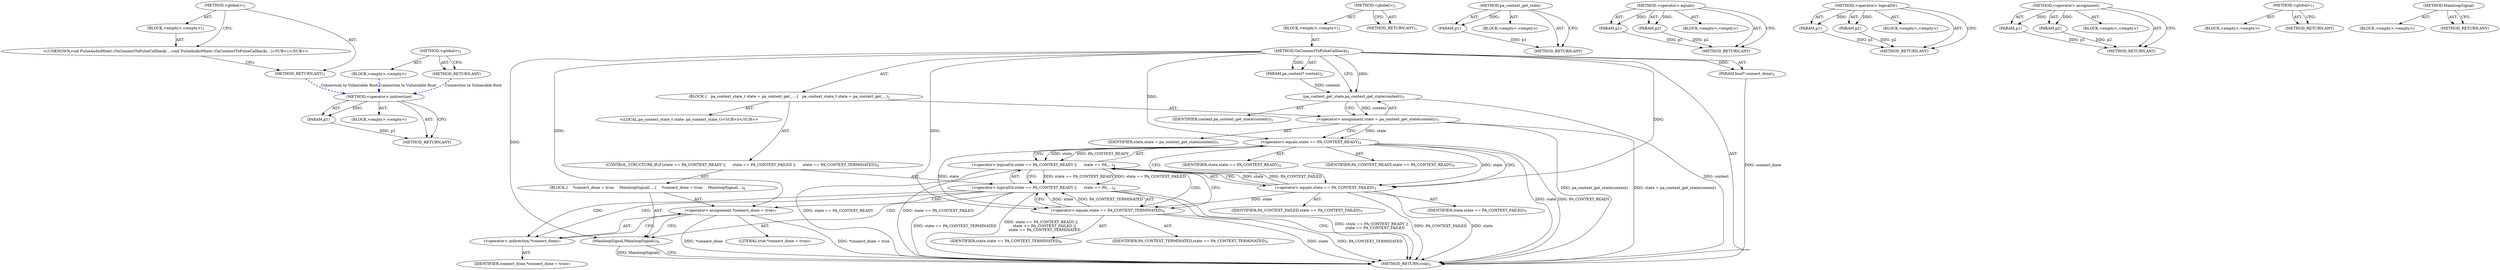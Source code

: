 digraph "&lt;global&gt;" {
vulnerable_77 [label=<(METHOD,&lt;operator&gt;.indirection)>];
vulnerable_78 [label=<(PARAM,p1)>];
vulnerable_79 [label=<(BLOCK,&lt;empty&gt;,&lt;empty&gt;)>];
vulnerable_80 [label=<(METHOD_RETURN,ANY)>];
vulnerable_6 [label=<(METHOD,&lt;global&gt;)<SUB>1</SUB>>];
vulnerable_7 [label=<(BLOCK,&lt;empty&gt;,&lt;empty&gt;)<SUB>1</SUB>>];
vulnerable_8 [label=<(METHOD,OnConnectToPulseCallback)<SUB>1</SUB>>];
vulnerable_9 [label=<(PARAM,pa_context* context)<SUB>2</SUB>>];
vulnerable_10 [label=<(PARAM,bool* connect_done)<SUB>2</SUB>>];
vulnerable_11 [label=<(BLOCK,{
   pa_context_state_t state = pa_context_get_...,{
   pa_context_state_t state = pa_context_get_...)<SUB>2</SUB>>];
vulnerable_12 [label="<(LOCAL,pa_context_state_t state: pa_context_state_t)<SUB>3</SUB>>"];
vulnerable_13 [label=<(&lt;operator&gt;.assignment,state = pa_context_get_state(context))<SUB>3</SUB>>];
vulnerable_14 [label=<(IDENTIFIER,state,state = pa_context_get_state(context))<SUB>3</SUB>>];
vulnerable_15 [label=<(pa_context_get_state,pa_context_get_state(context))<SUB>3</SUB>>];
vulnerable_16 [label=<(IDENTIFIER,context,pa_context_get_state(context))<SUB>3</SUB>>];
vulnerable_17 [label=<(CONTROL_STRUCTURE,IF,if (state == PA_CONTEXT_READY ||
      state == PA_CONTEXT_FAILED ||
      state == PA_CONTEXT_TERMINATED))<SUB>4</SUB>>];
vulnerable_18 [label=<(&lt;operator&gt;.logicalOr,state == PA_CONTEXT_READY ||
      state == PA_...)<SUB>4</SUB>>];
vulnerable_19 [label=<(&lt;operator&gt;.logicalOr,state == PA_CONTEXT_READY ||
      state == PA_...)<SUB>4</SUB>>];
vulnerable_20 [label=<(&lt;operator&gt;.equals,state == PA_CONTEXT_READY)<SUB>4</SUB>>];
vulnerable_21 [label=<(IDENTIFIER,state,state == PA_CONTEXT_READY)<SUB>4</SUB>>];
vulnerable_22 [label=<(IDENTIFIER,PA_CONTEXT_READY,state == PA_CONTEXT_READY)<SUB>4</SUB>>];
vulnerable_23 [label=<(&lt;operator&gt;.equals,state == PA_CONTEXT_FAILED)<SUB>5</SUB>>];
vulnerable_24 [label=<(IDENTIFIER,state,state == PA_CONTEXT_FAILED)<SUB>5</SUB>>];
vulnerable_25 [label=<(IDENTIFIER,PA_CONTEXT_FAILED,state == PA_CONTEXT_FAILED)<SUB>5</SUB>>];
vulnerable_26 [label=<(&lt;operator&gt;.equals,state == PA_CONTEXT_TERMINATED)<SUB>6</SUB>>];
vulnerable_27 [label=<(IDENTIFIER,state,state == PA_CONTEXT_TERMINATED)<SUB>6</SUB>>];
vulnerable_28 [label=<(IDENTIFIER,PA_CONTEXT_TERMINATED,state == PA_CONTEXT_TERMINATED)<SUB>6</SUB>>];
vulnerable_29 [label=<(BLOCK,{
    *connect_done = true;
    MainloopSignal(...,{
    *connect_done = true;
    MainloopSignal(...)<SUB>6</SUB>>];
vulnerable_30 [label=<(&lt;operator&gt;.assignment,*connect_done = true)<SUB>7</SUB>>];
vulnerable_31 [label=<(&lt;operator&gt;.indirection,*connect_done)<SUB>7</SUB>>];
vulnerable_32 [label=<(IDENTIFIER,connect_done,*connect_done = true)<SUB>7</SUB>>];
vulnerable_33 [label=<(LITERAL,true,*connect_done = true)<SUB>7</SUB>>];
vulnerable_34 [label=<(MainloopSignal,MainloopSignal())<SUB>8</SUB>>];
vulnerable_35 [label=<(METHOD_RETURN,void)<SUB>1</SUB>>];
vulnerable_37 [label=<(METHOD_RETURN,ANY)<SUB>1</SUB>>];
vulnerable_63 [label=<(METHOD,pa_context_get_state)>];
vulnerable_64 [label=<(PARAM,p1)>];
vulnerable_65 [label=<(BLOCK,&lt;empty&gt;,&lt;empty&gt;)>];
vulnerable_66 [label=<(METHOD_RETURN,ANY)>];
vulnerable_72 [label=<(METHOD,&lt;operator&gt;.equals)>];
vulnerable_73 [label=<(PARAM,p1)>];
vulnerable_74 [label=<(PARAM,p2)>];
vulnerable_75 [label=<(BLOCK,&lt;empty&gt;,&lt;empty&gt;)>];
vulnerable_76 [label=<(METHOD_RETURN,ANY)>];
vulnerable_67 [label=<(METHOD,&lt;operator&gt;.logicalOr)>];
vulnerable_68 [label=<(PARAM,p1)>];
vulnerable_69 [label=<(PARAM,p2)>];
vulnerable_70 [label=<(BLOCK,&lt;empty&gt;,&lt;empty&gt;)>];
vulnerable_71 [label=<(METHOD_RETURN,ANY)>];
vulnerable_58 [label=<(METHOD,&lt;operator&gt;.assignment)>];
vulnerable_59 [label=<(PARAM,p1)>];
vulnerable_60 [label=<(PARAM,p2)>];
vulnerable_61 [label=<(BLOCK,&lt;empty&gt;,&lt;empty&gt;)>];
vulnerable_62 [label=<(METHOD_RETURN,ANY)>];
vulnerable_52 [label=<(METHOD,&lt;global&gt;)<SUB>1</SUB>>];
vulnerable_53 [label=<(BLOCK,&lt;empty&gt;,&lt;empty&gt;)>];
vulnerable_54 [label=<(METHOD_RETURN,ANY)>];
vulnerable_81 [label=<(METHOD,MainloopSignal)>];
vulnerable_82 [label=<(BLOCK,&lt;empty&gt;,&lt;empty&gt;)>];
vulnerable_83 [label=<(METHOD_RETURN,ANY)>];
fixed_6 [label=<(METHOD,&lt;global&gt;)<SUB>1</SUB>>];
fixed_7 [label=<(BLOCK,&lt;empty&gt;,&lt;empty&gt;)<SUB>1</SUB>>];
fixed_8 [label="<(UNKNOWN,void PulseAudioMixer::OnConnectToPulseCallback(...,void PulseAudioMixer::OnConnectToPulseCallback(...)<SUB>1</SUB>>"];
fixed_9 [label=<(METHOD_RETURN,ANY)<SUB>1</SUB>>];
fixed_14 [label=<(METHOD,&lt;global&gt;)<SUB>1</SUB>>];
fixed_15 [label=<(BLOCK,&lt;empty&gt;,&lt;empty&gt;)>];
fixed_16 [label=<(METHOD_RETURN,ANY)>];
vulnerable_77 -> vulnerable_78  [key=0, label="AST: "];
vulnerable_77 -> vulnerable_78  [key=1, label="DDG: "];
vulnerable_77 -> vulnerable_79  [key=0, label="AST: "];
vulnerable_77 -> vulnerable_80  [key=0, label="AST: "];
vulnerable_77 -> vulnerable_80  [key=1, label="CFG: "];
vulnerable_78 -> vulnerable_80  [key=0, label="DDG: p1"];
vulnerable_6 -> vulnerable_7  [key=0, label="AST: "];
vulnerable_6 -> vulnerable_37  [key=0, label="AST: "];
vulnerable_6 -> vulnerable_37  [key=1, label="CFG: "];
vulnerable_7 -> vulnerable_8  [key=0, label="AST: "];
vulnerable_8 -> vulnerable_9  [key=0, label="AST: "];
vulnerable_8 -> vulnerable_9  [key=1, label="DDG: "];
vulnerable_8 -> vulnerable_10  [key=0, label="AST: "];
vulnerable_8 -> vulnerable_10  [key=1, label="DDG: "];
vulnerable_8 -> vulnerable_11  [key=0, label="AST: "];
vulnerable_8 -> vulnerable_35  [key=0, label="AST: "];
vulnerable_8 -> vulnerable_15  [key=0, label="CFG: "];
vulnerable_8 -> vulnerable_15  [key=1, label="DDG: "];
vulnerable_8 -> vulnerable_30  [key=0, label="DDG: "];
vulnerable_8 -> vulnerable_34  [key=0, label="DDG: "];
vulnerable_8 -> vulnerable_26  [key=0, label="DDG: "];
vulnerable_8 -> vulnerable_20  [key=0, label="DDG: "];
vulnerable_8 -> vulnerable_23  [key=0, label="DDG: "];
vulnerable_9 -> vulnerable_15  [key=0, label="DDG: context"];
vulnerable_10 -> vulnerable_35  [key=0, label="DDG: connect_done"];
vulnerable_11 -> vulnerable_12  [key=0, label="AST: "];
vulnerable_11 -> vulnerable_13  [key=0, label="AST: "];
vulnerable_11 -> vulnerable_17  [key=0, label="AST: "];
vulnerable_13 -> vulnerable_14  [key=0, label="AST: "];
vulnerable_13 -> vulnerable_15  [key=0, label="AST: "];
vulnerable_13 -> vulnerable_20  [key=0, label="CFG: "];
vulnerable_13 -> vulnerable_20  [key=1, label="DDG: state"];
vulnerable_13 -> vulnerable_35  [key=0, label="DDG: pa_context_get_state(context)"];
vulnerable_13 -> vulnerable_35  [key=1, label="DDG: state = pa_context_get_state(context)"];
vulnerable_15 -> vulnerable_16  [key=0, label="AST: "];
vulnerable_15 -> vulnerable_13  [key=0, label="CFG: "];
vulnerable_15 -> vulnerable_13  [key=1, label="DDG: context"];
vulnerable_15 -> vulnerable_35  [key=0, label="DDG: context"];
vulnerable_17 -> vulnerable_18  [key=0, label="AST: "];
vulnerable_17 -> vulnerable_29  [key=0, label="AST: "];
vulnerable_18 -> vulnerable_19  [key=0, label="AST: "];
vulnerable_18 -> vulnerable_26  [key=0, label="AST: "];
vulnerable_18 -> vulnerable_35  [key=0, label="CFG: "];
vulnerable_18 -> vulnerable_35  [key=1, label="DDG: state == PA_CONTEXT_READY ||
      state == PA_CONTEXT_FAILED"];
vulnerable_18 -> vulnerable_35  [key=2, label="DDG: state == PA_CONTEXT_TERMINATED"];
vulnerable_18 -> vulnerable_35  [key=3, label="DDG: state == PA_CONTEXT_READY ||
      state == PA_CONTEXT_FAILED ||
      state == PA_CONTEXT_TERMINATED"];
vulnerable_18 -> vulnerable_31  [key=0, label="CFG: "];
vulnerable_18 -> vulnerable_31  [key=1, label="CDG: "];
vulnerable_18 -> vulnerable_30  [key=0, label="CDG: "];
vulnerable_18 -> vulnerable_34  [key=0, label="CDG: "];
vulnerable_19 -> vulnerable_20  [key=0, label="AST: "];
vulnerable_19 -> vulnerable_23  [key=0, label="AST: "];
vulnerable_19 -> vulnerable_18  [key=0, label="CFG: "];
vulnerable_19 -> vulnerable_18  [key=1, label="DDG: state == PA_CONTEXT_READY"];
vulnerable_19 -> vulnerable_18  [key=2, label="DDG: state == PA_CONTEXT_FAILED"];
vulnerable_19 -> vulnerable_26  [key=0, label="CFG: "];
vulnerable_19 -> vulnerable_26  [key=1, label="CDG: "];
vulnerable_19 -> vulnerable_35  [key=0, label="DDG: state == PA_CONTEXT_READY"];
vulnerable_19 -> vulnerable_35  [key=1, label="DDG: state == PA_CONTEXT_FAILED"];
vulnerable_20 -> vulnerable_21  [key=0, label="AST: "];
vulnerable_20 -> vulnerable_22  [key=0, label="AST: "];
vulnerable_20 -> vulnerable_19  [key=0, label="CFG: "];
vulnerable_20 -> vulnerable_19  [key=1, label="DDG: state"];
vulnerable_20 -> vulnerable_19  [key=2, label="DDG: PA_CONTEXT_READY"];
vulnerable_20 -> vulnerable_23  [key=0, label="CFG: "];
vulnerable_20 -> vulnerable_23  [key=1, label="DDG: state"];
vulnerable_20 -> vulnerable_23  [key=2, label="CDG: "];
vulnerable_20 -> vulnerable_35  [key=0, label="DDG: state"];
vulnerable_20 -> vulnerable_35  [key=1, label="DDG: PA_CONTEXT_READY"];
vulnerable_20 -> vulnerable_26  [key=0, label="DDG: state"];
vulnerable_23 -> vulnerable_24  [key=0, label="AST: "];
vulnerable_23 -> vulnerable_25  [key=0, label="AST: "];
vulnerable_23 -> vulnerable_19  [key=0, label="CFG: "];
vulnerable_23 -> vulnerable_19  [key=1, label="DDG: state"];
vulnerable_23 -> vulnerable_19  [key=2, label="DDG: PA_CONTEXT_FAILED"];
vulnerable_23 -> vulnerable_35  [key=0, label="DDG: state"];
vulnerable_23 -> vulnerable_35  [key=1, label="DDG: PA_CONTEXT_FAILED"];
vulnerable_23 -> vulnerable_26  [key=0, label="DDG: state"];
vulnerable_26 -> vulnerable_27  [key=0, label="AST: "];
vulnerable_26 -> vulnerable_28  [key=0, label="AST: "];
vulnerable_26 -> vulnerable_18  [key=0, label="CFG: "];
vulnerable_26 -> vulnerable_18  [key=1, label="DDG: state"];
vulnerable_26 -> vulnerable_18  [key=2, label="DDG: PA_CONTEXT_TERMINATED"];
vulnerable_26 -> vulnerable_35  [key=0, label="DDG: state"];
vulnerable_26 -> vulnerable_35  [key=1, label="DDG: PA_CONTEXT_TERMINATED"];
vulnerable_29 -> vulnerable_30  [key=0, label="AST: "];
vulnerable_29 -> vulnerable_34  [key=0, label="AST: "];
vulnerable_30 -> vulnerable_31  [key=0, label="AST: "];
vulnerable_30 -> vulnerable_33  [key=0, label="AST: "];
vulnerable_30 -> vulnerable_34  [key=0, label="CFG: "];
vulnerable_30 -> vulnerable_35  [key=0, label="DDG: *connect_done"];
vulnerable_30 -> vulnerable_35  [key=1, label="DDG: *connect_done = true"];
vulnerable_31 -> vulnerable_32  [key=0, label="AST: "];
vulnerable_31 -> vulnerable_30  [key=0, label="CFG: "];
vulnerable_34 -> vulnerable_35  [key=0, label="CFG: "];
vulnerable_34 -> vulnerable_35  [key=1, label="DDG: MainloopSignal()"];
vulnerable_63 -> vulnerable_64  [key=0, label="AST: "];
vulnerable_63 -> vulnerable_64  [key=1, label="DDG: "];
vulnerable_63 -> vulnerable_65  [key=0, label="AST: "];
vulnerable_63 -> vulnerable_66  [key=0, label="AST: "];
vulnerable_63 -> vulnerable_66  [key=1, label="CFG: "];
vulnerable_64 -> vulnerable_66  [key=0, label="DDG: p1"];
vulnerable_72 -> vulnerable_73  [key=0, label="AST: "];
vulnerable_72 -> vulnerable_73  [key=1, label="DDG: "];
vulnerable_72 -> vulnerable_75  [key=0, label="AST: "];
vulnerable_72 -> vulnerable_74  [key=0, label="AST: "];
vulnerable_72 -> vulnerable_74  [key=1, label="DDG: "];
vulnerable_72 -> vulnerable_76  [key=0, label="AST: "];
vulnerable_72 -> vulnerable_76  [key=1, label="CFG: "];
vulnerable_73 -> vulnerable_76  [key=0, label="DDG: p1"];
vulnerable_74 -> vulnerable_76  [key=0, label="DDG: p2"];
vulnerable_67 -> vulnerable_68  [key=0, label="AST: "];
vulnerable_67 -> vulnerable_68  [key=1, label="DDG: "];
vulnerable_67 -> vulnerable_70  [key=0, label="AST: "];
vulnerable_67 -> vulnerable_69  [key=0, label="AST: "];
vulnerable_67 -> vulnerable_69  [key=1, label="DDG: "];
vulnerable_67 -> vulnerable_71  [key=0, label="AST: "];
vulnerable_67 -> vulnerable_71  [key=1, label="CFG: "];
vulnerable_68 -> vulnerable_71  [key=0, label="DDG: p1"];
vulnerable_69 -> vulnerable_71  [key=0, label="DDG: p2"];
vulnerable_58 -> vulnerable_59  [key=0, label="AST: "];
vulnerable_58 -> vulnerable_59  [key=1, label="DDG: "];
vulnerable_58 -> vulnerable_61  [key=0, label="AST: "];
vulnerable_58 -> vulnerable_60  [key=0, label="AST: "];
vulnerable_58 -> vulnerable_60  [key=1, label="DDG: "];
vulnerable_58 -> vulnerable_62  [key=0, label="AST: "];
vulnerable_58 -> vulnerable_62  [key=1, label="CFG: "];
vulnerable_59 -> vulnerable_62  [key=0, label="DDG: p1"];
vulnerable_60 -> vulnerable_62  [key=0, label="DDG: p2"];
vulnerable_52 -> vulnerable_53  [key=0, label="AST: "];
vulnerable_52 -> vulnerable_54  [key=0, label="AST: "];
vulnerable_52 -> vulnerable_54  [key=1, label="CFG: "];
vulnerable_81 -> vulnerable_82  [key=0, label="AST: "];
vulnerable_81 -> vulnerable_83  [key=0, label="AST: "];
vulnerable_81 -> vulnerable_83  [key=1, label="CFG: "];
fixed_6 -> fixed_7  [key=0, label="AST: "];
fixed_6 -> fixed_9  [key=0, label="AST: "];
fixed_6 -> fixed_8  [key=0, label="CFG: "];
fixed_7 -> fixed_8  [key=0, label="AST: "];
fixed_8 -> fixed_9  [key=0, label="CFG: "];
fixed_9 -> vulnerable_77  [color=blue, key=0, label="Connection to Vulnerable Root", penwidth="2.0", style=dashed];
fixed_14 -> fixed_15  [key=0, label="AST: "];
fixed_14 -> fixed_16  [key=0, label="AST: "];
fixed_14 -> fixed_16  [key=1, label="CFG: "];
fixed_15 -> vulnerable_77  [color=blue, key=0, label="Connection to Vulnerable Root", penwidth="2.0", style=dashed];
fixed_16 -> vulnerable_77  [color=blue, key=0, label="Connection to Vulnerable Root", penwidth="2.0", style=dashed];
}
